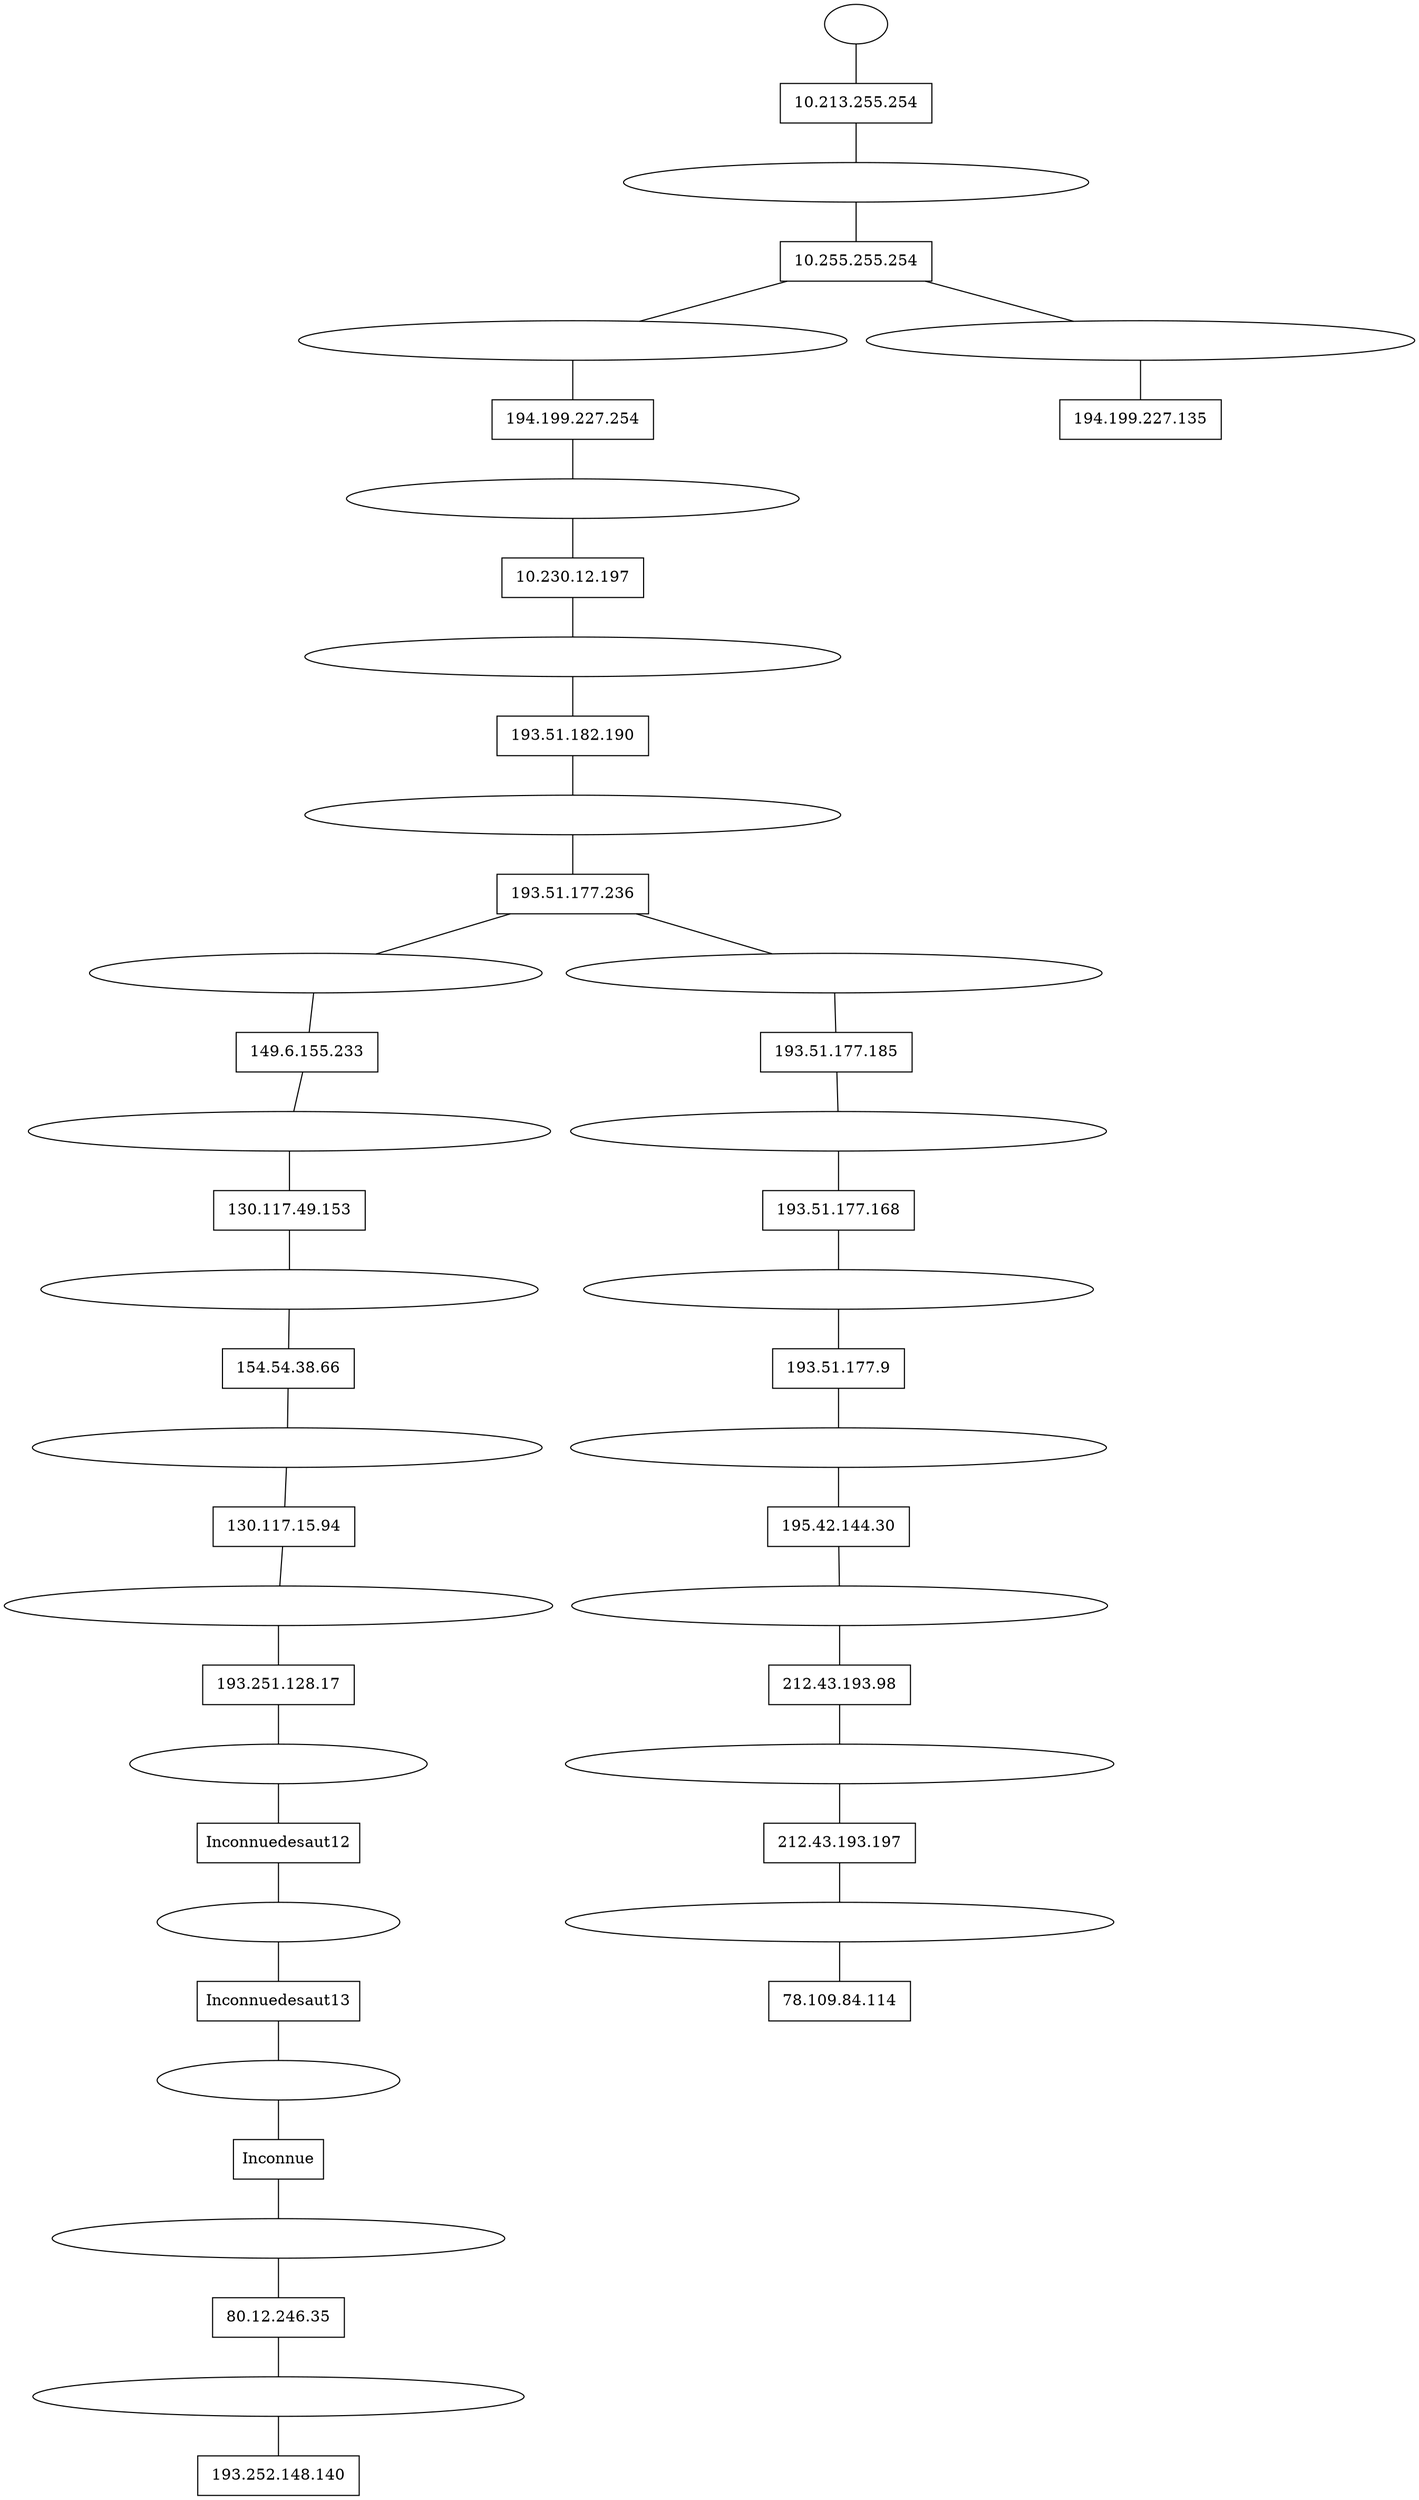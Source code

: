 Strict Graph G {
node[layer=all,shape=box];
Moi -- " 10.213.255.254 " -- " Réseau avant 10.255.255.254 [*] & saut 1 " -- " 10.255.255.254 " -- " Réseau avant 194.199.227.254 [AS2200] & saut 2 " -- " 194.199.227.254 " -- " Réseau avant 10.230.12.197 [*] & saut 3 " -- " 10.230.12.197 " -- " Réseau avant 193.51.182.190 [AS2200] & saut 4 " -- " 193.51.182.190 " -- " Réseau avant 193.51.177.236 [AS2200] & saut 5 " -- " 193.51.177.236 " -- " Réseau avant 149.6.155.233 [*] & saut 6 " -- " 149.6.155.233 " -- " Réseau avant 130.117.49.153 [AS174] & saut 7 " -- " 130.117.49.153 " -- " Réseau avant 154.54.38.66 [AS174] & saut 8 " -- " 154.54.38.66 " -- " Réseau avant 130.117.15.94 [AS174] & saut 9 " -- " 130.117.15.94 " -- " Réseau avant 193.251.128.17 [AS5511] & saut 10 " -- " 193.251.128.17 " -- " Réseau avant * & saut 11 " --  Inconnuedesaut12 -- " Inconnue de saut 12 " --  Inconnuedesaut13 -- " Inconnue de saut 13 " --  Inconnue  -- " Réseau avant 80.12.246.35 [*] & saut 14 " -- " 80.12.246.35 " -- " Réseau avant 193.252.148.140 [*] & saut 15 " -- " 193.252.148.140 "; 
Moi , " Réseau avant 10.255.255.254 [*] & saut 1 "  , " Réseau avant 194.199.227.254 [AS2200] & saut 2 "  , " Réseau avant 10.230.12.197 [*] & saut 3 "  , " Réseau avant 193.51.182.190 [AS2200] & saut 4 "  , " Réseau avant 193.51.177.236 [AS2200] & saut 5 "  , " Réseau avant 149.6.155.233 [*] & saut 6 "  , " Réseau avant 130.117.49.153 [AS174] & saut 7 "  , " Réseau avant 154.54.38.66 [AS174] & saut 8 "  , " Réseau avant 130.117.15.94 [AS174] & saut 9 "  , " Réseau avant 193.251.128.17 [AS5511] & saut 10 "  , " Réseau avant * & saut 11 "  , " Inconnue de saut 12 "  , " Inconnue de saut 13 "  , " Réseau avant 80.12.246.35 [*] & saut 14 "  , " Réseau avant 193.252.148.140 [*] & saut 15 "   [shape=ellipse,fontcolor=white];
Moi -- " 10.213.255.254 " -- " Réseau avant 10.255.255.254 [*] & saut 1 " -- " 10.255.255.254 " -- " Réseau avant 194.199.227.135 [AS2200] & saut 2 " -- " 194.199.227.135 "; 
Moi , " Réseau avant 10.255.255.254 [*] & saut 1 "  , " Réseau avant 194.199.227.135 [AS2200] & saut 2 "   [shape=ellipse,fontcolor=white];
Moi -- " 10.213.255.254 " -- " Réseau avant 10.255.255.254 [*] & saut 1 " -- " 10.255.255.254 " -- " Réseau avant 194.199.227.254 [AS2200] & saut 2 " -- " 194.199.227.254 " -- " Réseau avant 10.230.12.197 [*] & saut 3 " -- " 10.230.12.197 " -- " Réseau avant 193.51.182.190 [AS2200] & saut 4 " -- " 193.51.182.190 " -- " Réseau avant 193.51.177.236 [AS2200] & saut 5 " -- " 193.51.177.236 " -- " Réseau avant 193.51.177.185 [AS2200] & saut 6 " -- " 193.51.177.185 " -- " Réseau avant 193.51.177.168 [AS2200] & saut 7 " -- " 193.51.177.168 " -- " Réseau avant 193.51.177.9 [AS2200] & saut 8 " -- " 193.51.177.9 " -- " Réseau avant 195.42.144.30 [AS44729] & saut 9 " -- " 195.42.144.30 " -- " Réseau avant 212.43.193.98 [AS8426] & saut 10 " -- " 212.43.193.98 " -- " Réseau avant 212.43.193.197 [AS8426] & saut 11 " -- " 212.43.193.197 " -- " Réseau avant 78.109.84.114 [AS34948] & saut 12 " -- " 78.109.84.114 "; 
Moi , " Réseau avant 10.255.255.254 [*] & saut 1 "  , " Réseau avant 194.199.227.254 [AS2200] & saut 2 "  , " Réseau avant 10.230.12.197 [*] & saut 3 "  , " Réseau avant 193.51.182.190 [AS2200] & saut 4 "  , " Réseau avant 193.51.177.236 [AS2200] & saut 5 "  , " Réseau avant 193.51.177.185 [AS2200] & saut 6 "  , " Réseau avant 193.51.177.168 [AS2200] & saut 7 "  , " Réseau avant 193.51.177.9 [AS2200] & saut 8 "  , " Réseau avant 195.42.144.30 [AS44729] & saut 9 "  , " Réseau avant 212.43.193.98 [AS8426] & saut 10 "  , " Réseau avant 212.43.193.197 [AS8426] & saut 11 "  , " Réseau avant 78.109.84.114 [AS34948] & saut 12 "   [shape=ellipse,fontcolor=white];
}
